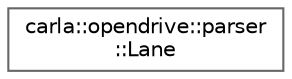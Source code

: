 digraph "类继承关系图"
{
 // INTERACTIVE_SVG=YES
 // LATEX_PDF_SIZE
  bgcolor="transparent";
  edge [fontname=Helvetica,fontsize=10,labelfontname=Helvetica,labelfontsize=10];
  node [fontname=Helvetica,fontsize=10,shape=box,height=0.2,width=0.4];
  rankdir="LR";
  Node0 [id="Node000000",label="carla::opendrive::parser\l::Lane",height=0.2,width=0.4,color="grey40", fillcolor="white", style="filled",URL="$d4/d8f/structcarla_1_1opendrive_1_1parser_1_1Lane.html",tooltip=" "];
}
